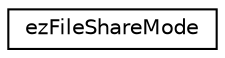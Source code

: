 digraph "Graphical Class Hierarchy"
{
 // LATEX_PDF_SIZE
  edge [fontname="Helvetica",fontsize="10",labelfontname="Helvetica",labelfontsize="10"];
  node [fontname="Helvetica",fontsize="10",shape=record];
  rankdir="LR";
  Node0 [label="ezFileShareMode",height=0.2,width=0.4,color="black", fillcolor="white", style="filled",URL="$d1/dc7/structez_file_share_mode.htm",tooltip="Selection specifying file lock behavior on open."];
}
